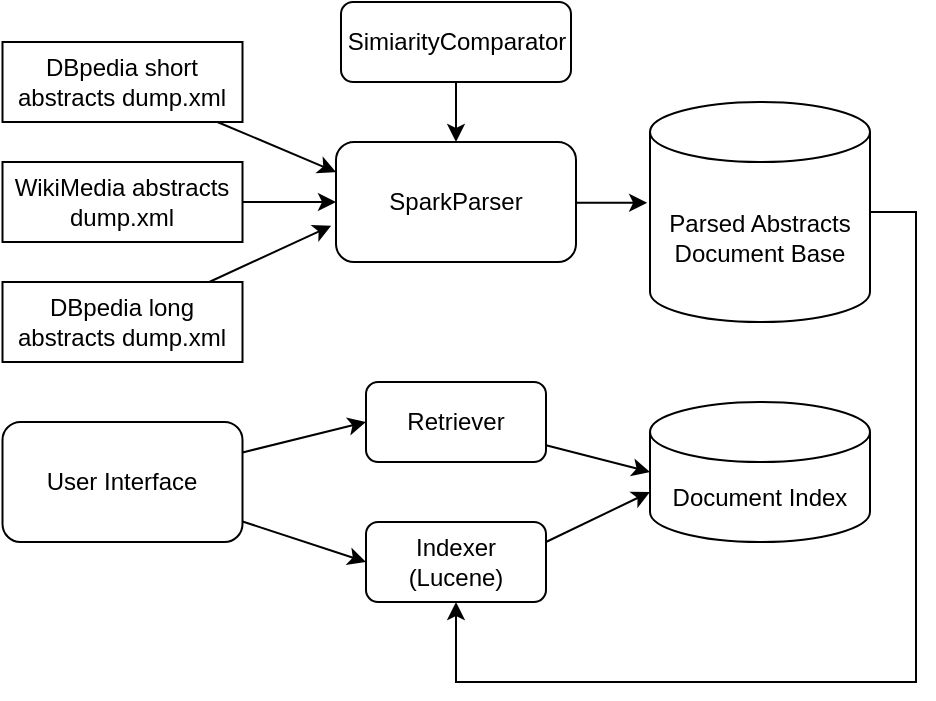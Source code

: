<mxfile version="15.8.6" type="device"><diagram name="Page-1" id="b5b7bab2-c9e2-2cf4-8b2a-24fd1a2a6d21"><mxGraphModel dx="813" dy="459" grid="1" gridSize="10" guides="1" tooltips="1" connect="1" arrows="1" fold="1" page="1" pageScale="1" pageWidth="827" pageHeight="1169" background="none" math="0" shadow="0"><root><mxCell id="0"/><mxCell id="1" parent="0"/><mxCell id="Rz1CEY1B3UPxPN6q1fTu-18" style="edgeStyle=orthogonalEdgeStyle;rounded=0;orthogonalLoop=1;jettySize=auto;html=1;entryX=-0.013;entryY=0.458;entryDx=0;entryDy=0;entryPerimeter=0;" parent="1" source="Rz1CEY1B3UPxPN6q1fTu-1" target="Rz1CEY1B3UPxPN6q1fTu-2" edge="1"><mxGeometry relative="1" as="geometry"><Array as="points"><mxPoint x="810" y="340"/></Array></mxGeometry></mxCell><mxCell id="Rz1CEY1B3UPxPN6q1fTu-1" value="SparkParser" style="rounded=1;whiteSpace=wrap;html=1;" parent="1" vertex="1"><mxGeometry x="670" y="310" width="120" height="60" as="geometry"/></mxCell><mxCell id="Rz1CEY1B3UPxPN6q1fTu-20" style="rounded=0;orthogonalLoop=1;jettySize=auto;html=1;entryX=0.5;entryY=1;entryDx=0;entryDy=0;exitX=1;exitY=0.5;exitDx=0;exitDy=0;exitPerimeter=0;edgeStyle=orthogonalEdgeStyle;" parent="1" source="Rz1CEY1B3UPxPN6q1fTu-2" target="Rz1CEY1B3UPxPN6q1fTu-11" edge="1"><mxGeometry relative="1" as="geometry"><Array as="points"><mxPoint x="960" y="345"/><mxPoint x="960" y="580"/><mxPoint x="730" y="580"/></Array></mxGeometry></mxCell><mxCell id="Rz1CEY1B3UPxPN6q1fTu-2" value="Parsed Abstracts&lt;br&gt;Document Base&lt;br&gt;" style="shape=cylinder3;whiteSpace=wrap;html=1;boundedLbl=1;backgroundOutline=1;size=15;" parent="1" vertex="1"><mxGeometry x="827" y="290" width="110" height="110" as="geometry"/></mxCell><mxCell id="Rz1CEY1B3UPxPN6q1fTu-5" value="Document Index" style="shape=cylinder3;whiteSpace=wrap;html=1;boundedLbl=1;backgroundOutline=1;size=15;" parent="1" vertex="1"><mxGeometry x="827" y="440" width="110" height="70" as="geometry"/></mxCell><mxCell id="Rz1CEY1B3UPxPN6q1fTu-19" value="" style="rounded=0;orthogonalLoop=1;jettySize=auto;html=1;exitX=1;exitY=0.25;exitDx=0;exitDy=0;entryX=0;entryY=0;entryDx=0;entryDy=45;entryPerimeter=0;" parent="1" source="Rz1CEY1B3UPxPN6q1fTu-11" target="Rz1CEY1B3UPxPN6q1fTu-5" edge="1"><mxGeometry relative="1" as="geometry"/></mxCell><mxCell id="Rz1CEY1B3UPxPN6q1fTu-11" value="Indexer&lt;br&gt;(Lucene)" style="rounded=1;whiteSpace=wrap;html=1;" parent="1" vertex="1"><mxGeometry x="685" y="500" width="90" height="40" as="geometry"/></mxCell><mxCell id="Rz1CEY1B3UPxPN6q1fTu-24" value="" style="edgeStyle=none;rounded=0;orthogonalLoop=1;jettySize=auto;html=1;startArrow=none;entryX=0.5;entryY=1;entryDx=0;entryDy=0;" parent="1" edge="1"><mxGeometry relative="1" as="geometry"><mxPoint x="656.75" y="540" as="sourcePoint"/><mxPoint x="656.75" y="540" as="targetPoint"/></mxGeometry></mxCell><mxCell id="NakoxD8iXcp_raV6Zhqn-7" style="edgeStyle=none;rounded=0;orthogonalLoop=1;jettySize=auto;html=1;entryX=0;entryY=0.5;entryDx=0;entryDy=0;" edge="1" parent="1" source="Rz1CEY1B3UPxPN6q1fTu-12" target="Rz1CEY1B3UPxPN6q1fTu-17"><mxGeometry relative="1" as="geometry"/></mxCell><mxCell id="NakoxD8iXcp_raV6Zhqn-8" style="edgeStyle=none;rounded=0;orthogonalLoop=1;jettySize=auto;html=1;entryX=0;entryY=0.5;entryDx=0;entryDy=0;" edge="1" parent="1" source="Rz1CEY1B3UPxPN6q1fTu-12" target="Rz1CEY1B3UPxPN6q1fTu-11"><mxGeometry relative="1" as="geometry"/></mxCell><mxCell id="Rz1CEY1B3UPxPN6q1fTu-12" value="User Interface" style="rounded=1;whiteSpace=wrap;html=1;" parent="1" vertex="1"><mxGeometry x="503.25" y="450" width="120" height="60" as="geometry"/></mxCell><mxCell id="RIPJGWMhovsIecX7Bo6g-1" value="" style="rounded=0;orthogonalLoop=1;jettySize=auto;html=1;entryX=0;entryY=0.5;entryDx=0;entryDy=0;entryPerimeter=0;" parent="1" source="Rz1CEY1B3UPxPN6q1fTu-17" target="Rz1CEY1B3UPxPN6q1fTu-5" edge="1"><mxGeometry relative="1" as="geometry"><mxPoint x="820.19" y="670.029" as="targetPoint"/></mxGeometry></mxCell><mxCell id="Rz1CEY1B3UPxPN6q1fTu-17" value="Retriever" style="rounded=1;whiteSpace=wrap;html=1;" parent="1" vertex="1"><mxGeometry x="685" y="430" width="90" height="40" as="geometry"/></mxCell><mxCell id="NakoxD8iXcp_raV6Zhqn-5" style="edgeStyle=none;rounded=0;orthogonalLoop=1;jettySize=auto;html=1;entryX=0;entryY=0.5;entryDx=0;entryDy=0;" edge="1" parent="1" source="NakoxD8iXcp_raV6Zhqn-1" target="Rz1CEY1B3UPxPN6q1fTu-1"><mxGeometry relative="1" as="geometry"/></mxCell><mxCell id="NakoxD8iXcp_raV6Zhqn-1" value="WikiMedia abstracts dump.xml" style="rounded=0;whiteSpace=wrap;html=1;" vertex="1" parent="1"><mxGeometry x="503.25" y="320" width="120" height="40" as="geometry"/></mxCell><mxCell id="NakoxD8iXcp_raV6Zhqn-6" style="edgeStyle=none;rounded=0;orthogonalLoop=1;jettySize=auto;html=1;entryX=0;entryY=0.25;entryDx=0;entryDy=0;" edge="1" parent="1" source="NakoxD8iXcp_raV6Zhqn-2" target="Rz1CEY1B3UPxPN6q1fTu-1"><mxGeometry relative="1" as="geometry"/></mxCell><mxCell id="NakoxD8iXcp_raV6Zhqn-2" value="DBpedia short abstracts dump.xml" style="rounded=0;whiteSpace=wrap;html=1;" vertex="1" parent="1"><mxGeometry x="503.25" y="260" width="120" height="40" as="geometry"/></mxCell><mxCell id="NakoxD8iXcp_raV6Zhqn-4" style="rounded=0;orthogonalLoop=1;jettySize=auto;html=1;entryX=-0.02;entryY=0.698;entryDx=0;entryDy=0;entryPerimeter=0;" edge="1" parent="1" source="NakoxD8iXcp_raV6Zhqn-3" target="Rz1CEY1B3UPxPN6q1fTu-1"><mxGeometry relative="1" as="geometry"/></mxCell><mxCell id="NakoxD8iXcp_raV6Zhqn-3" value="DBpedia long abstracts dump.xml" style="rounded=0;whiteSpace=wrap;html=1;" vertex="1" parent="1"><mxGeometry x="503.25" y="380" width="120" height="40" as="geometry"/></mxCell><mxCell id="NakoxD8iXcp_raV6Zhqn-14" style="edgeStyle=none;rounded=0;orthogonalLoop=1;jettySize=auto;html=1;entryX=0.5;entryY=0;entryDx=0;entryDy=0;" edge="1" parent="1" source="NakoxD8iXcp_raV6Zhqn-13" target="Rz1CEY1B3UPxPN6q1fTu-1"><mxGeometry relative="1" as="geometry"/></mxCell><mxCell id="NakoxD8iXcp_raV6Zhqn-13" value="SimiarityComparator" style="rounded=1;whiteSpace=wrap;html=1;" vertex="1" parent="1"><mxGeometry x="672.5" y="240" width="115" height="40" as="geometry"/></mxCell></root></mxGraphModel></diagram></mxfile>